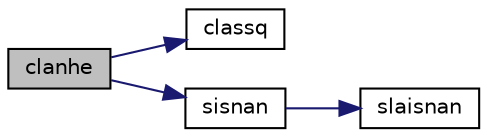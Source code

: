 digraph "clanhe"
{
 // LATEX_PDF_SIZE
  edge [fontname="Helvetica",fontsize="10",labelfontname="Helvetica",labelfontsize="10"];
  node [fontname="Helvetica",fontsize="10",shape=record];
  rankdir="LR";
  Node1 [label="clanhe",height=0.2,width=0.4,color="black", fillcolor="grey75", style="filled", fontcolor="black",tooltip="CLANHE returns the value of the 1-norm, or the Frobenius norm, or the infinity norm,..."];
  Node1 -> Node2 [color="midnightblue",fontsize="10",style="solid",fontname="Helvetica"];
  Node2 [label="classq",height=0.2,width=0.4,color="black", fillcolor="white", style="filled",URL="$classq_8f90.html#ab70baa330cb7a13111b72aef0734e26d",tooltip="CLASSQ updates a sum of squares represented in scaled form."];
  Node1 -> Node3 [color="midnightblue",fontsize="10",style="solid",fontname="Helvetica"];
  Node3 [label="sisnan",height=0.2,width=0.4,color="black", fillcolor="white", style="filled",URL="$sisnan_8f.html#aeca6bb0411af000e3c883ee744184991",tooltip="SISNAN tests input for NaN."];
  Node3 -> Node4 [color="midnightblue",fontsize="10",style="solid",fontname="Helvetica"];
  Node4 [label="slaisnan",height=0.2,width=0.4,color="black", fillcolor="white", style="filled",URL="$slaisnan_8f.html#a9b6a1036554ed9b7196c641174d6a6da",tooltip="SLAISNAN tests input for NaN by comparing two arguments for inequality."];
}
